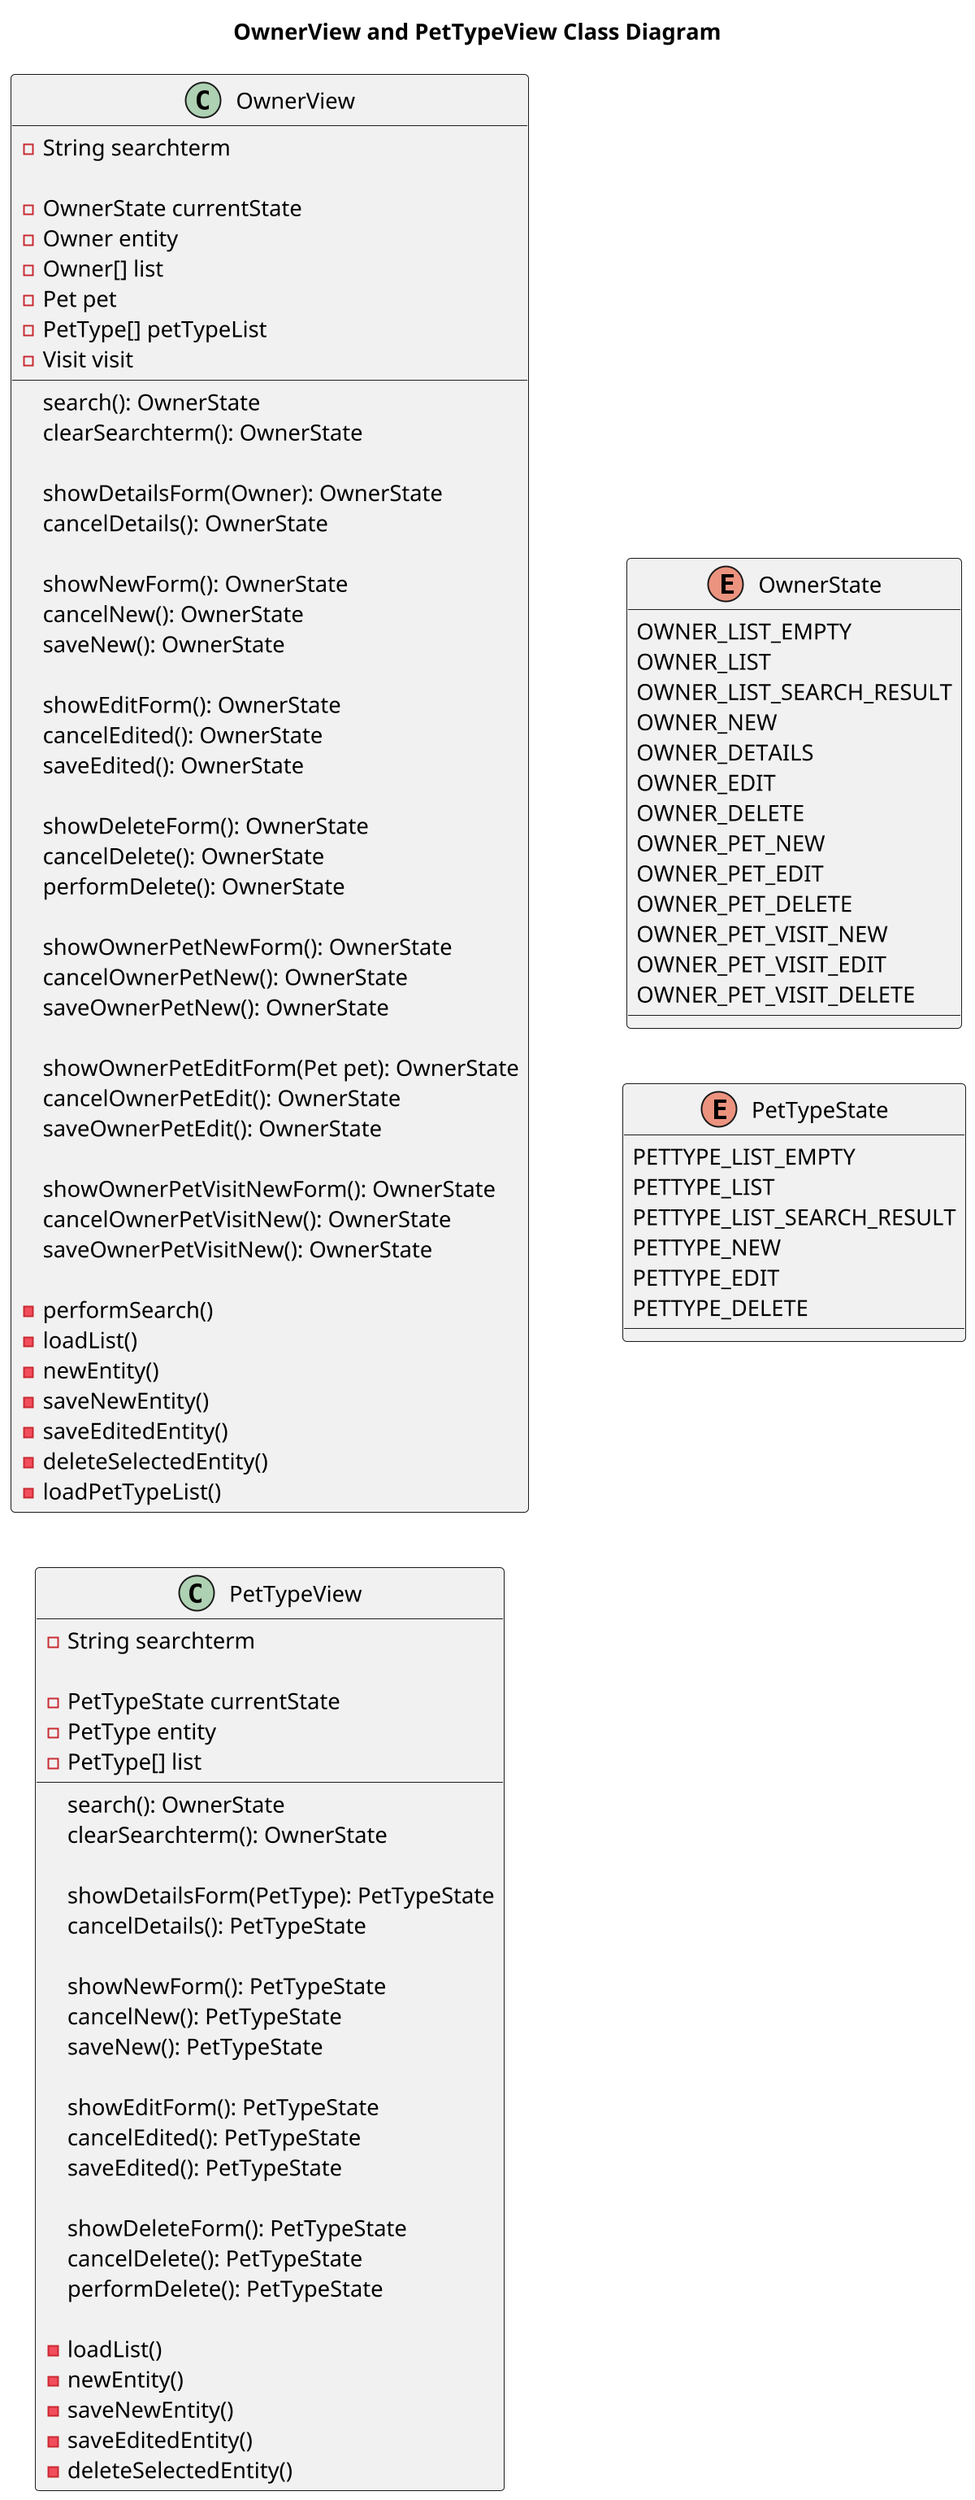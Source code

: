 @startuml


title OwnerView and PetTypeView Class Diagram
'https://plantuml.com/class-diagram

left to right direction
'top to bottom direction

scale 1200 width

class OwnerView {

    - String searchterm

    - OwnerState currentState
    - Owner entity
    - Owner[] list
    - Pet pet
    - PetType[] petTypeList
    - Visit visit

    search(): OwnerState
    clearSearchterm(): OwnerState

    showDetailsForm(Owner): OwnerState
    cancelDetails(): OwnerState

    showNewForm(): OwnerState
    cancelNew(): OwnerState
    saveNew(): OwnerState

    showEditForm(): OwnerState
    cancelEdited(): OwnerState
    saveEdited(): OwnerState

    showDeleteForm(): OwnerState
    cancelDelete(): OwnerState
    performDelete(): OwnerState

    showOwnerPetNewForm(): OwnerState
    cancelOwnerPetNew(): OwnerState
    saveOwnerPetNew(): OwnerState

    showOwnerPetEditForm(Pet pet): OwnerState
    cancelOwnerPetEdit(): OwnerState
    saveOwnerPetEdit(): OwnerState

    showOwnerPetVisitNewForm(): OwnerState
    cancelOwnerPetVisitNew(): OwnerState
    saveOwnerPetVisitNew(): OwnerState

    - performSearch()
    - loadList()
    - newEntity()
    - saveNewEntity()
    - saveEditedEntity()
    - deleteSelectedEntity()
    - loadPetTypeList()
}

class PetTypeView {

    - String searchterm

    - PetTypeState currentState
    - PetType entity
    - PetType[] list

    search(): OwnerState
    clearSearchterm(): OwnerState

    showDetailsForm(PetType): PetTypeState
    cancelDetails(): PetTypeState

    showNewForm(): PetTypeState
    cancelNew(): PetTypeState
    saveNew(): PetTypeState

    showEditForm(): PetTypeState
    cancelEdited(): PetTypeState
    saveEdited(): PetTypeState

    showDeleteForm(): PetTypeState
    cancelDelete(): PetTypeState
    performDelete(): PetTypeState

    - loadList()
    - newEntity()
    - saveNewEntity()
    - saveEditedEntity()
    - deleteSelectedEntity()

}


enum OwnerState {
    OWNER_LIST_EMPTY
    OWNER_LIST
    OWNER_LIST_SEARCH_RESULT
    OWNER_NEW
    OWNER_DETAILS
    OWNER_EDIT
    OWNER_DELETE
    OWNER_PET_NEW
    OWNER_PET_EDIT
    OWNER_PET_DELETE
    OWNER_PET_VISIT_NEW
    OWNER_PET_VISIT_EDIT
    OWNER_PET_VISIT_DELETE
}

enum PetTypeState {
    PETTYPE_LIST_EMPTY
    PETTYPE_LIST
    PETTYPE_LIST_SEARCH_RESULT
    PETTYPE_NEW
    PETTYPE_EDIT
    PETTYPE_DELETE
}

@enduml